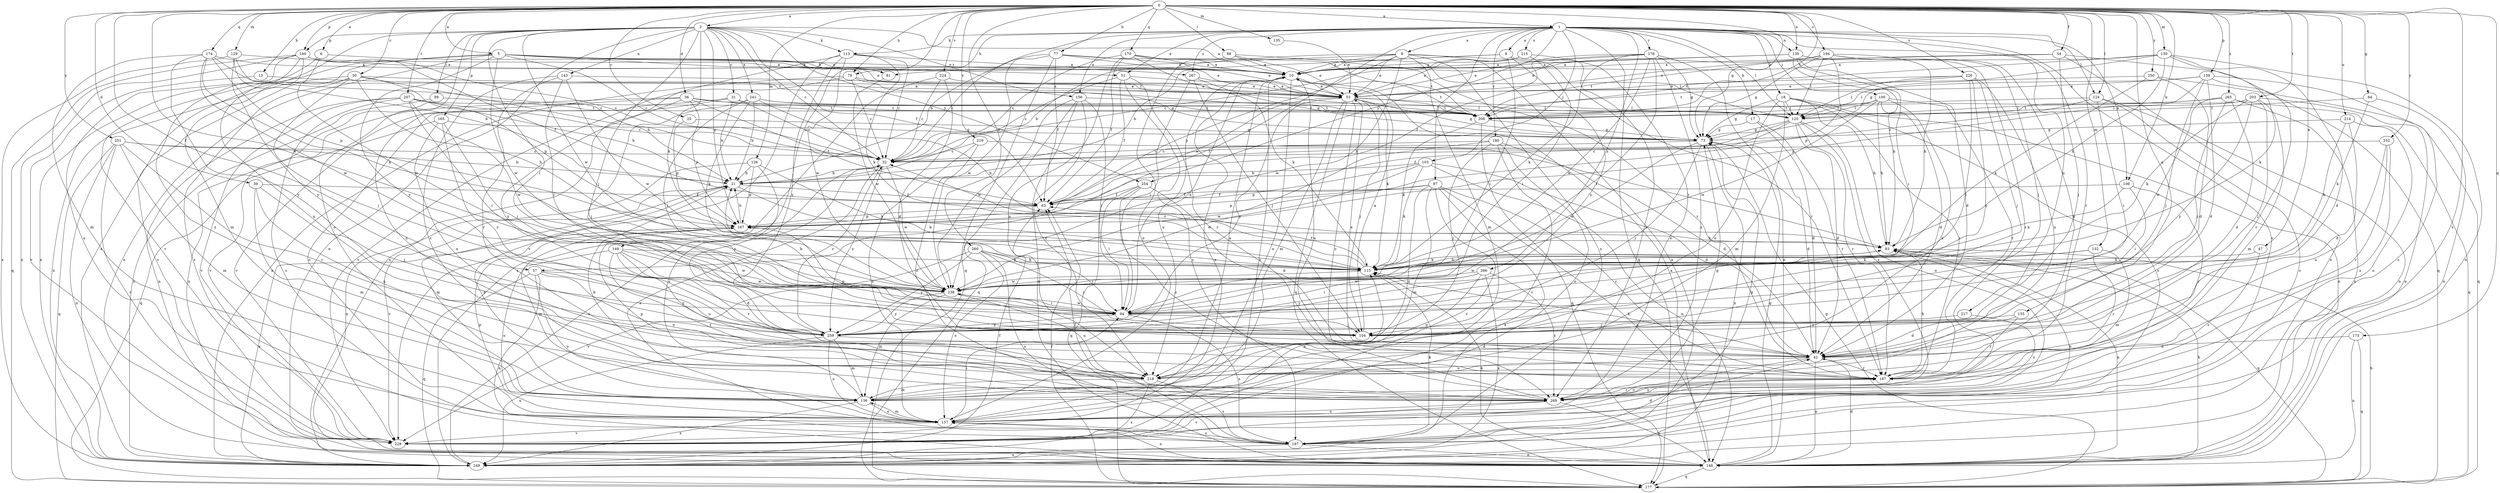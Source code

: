 strict digraph  {
0;
1;
2;
5;
6;
8;
9;
10;
13;
17;
18;
21;
25;
30;
31;
32;
36;
39;
42;
47;
51;
53;
54;
57;
63;
64;
73;
77;
79;
81;
83;
88;
89;
94;
97;
100;
103;
104;
106;
113;
115;
124;
125;
126;
129;
130;
132;
135;
136;
139;
143;
146;
149;
155;
156;
157;
159;
160;
165;
167;
170;
173;
174;
177;
178;
180;
187;
194;
197;
203;
207;
208;
214;
215;
217;
218;
219;
224;
226;
228;
238;
241;
249;
250;
251;
252;
254;
259;
260;
265;
266;
267;
269;
0 -> 1  [label=a];
0 -> 2  [label=a];
0 -> 5  [label=a];
0 -> 6  [label=a];
0 -> 13  [label=b];
0 -> 25  [label=c];
0 -> 30  [label=c];
0 -> 36  [label=d];
0 -> 39  [label=d];
0 -> 47  [label=e];
0 -> 54  [label=f];
0 -> 57  [label=f];
0 -> 64  [label=g];
0 -> 73  [label=g];
0 -> 77  [label=h];
0 -> 79  [label=h];
0 -> 88  [label=i];
0 -> 106  [label=k];
0 -> 124  [label=l];
0 -> 126  [label=m];
0 -> 129  [label=m];
0 -> 130  [label=m];
0 -> 132  [label=m];
0 -> 135  [label=m];
0 -> 139  [label=n];
0 -> 149  [label=o];
0 -> 155  [label=o];
0 -> 159  [label=p];
0 -> 160  [label=p];
0 -> 170  [label=q];
0 -> 173  [label=q];
0 -> 174  [label=q];
0 -> 194  [label=s];
0 -> 197  [label=s];
0 -> 203  [label=t];
0 -> 207  [label=t];
0 -> 208  [label=t];
0 -> 214  [label=u];
0 -> 219  [label=v];
0 -> 224  [label=v];
0 -> 226  [label=v];
0 -> 238  [label=w];
0 -> 250  [label=y];
0 -> 251  [label=y];
0 -> 252  [label=y];
0 -> 260  [label=z];
0 -> 265  [label=z];
1 -> 8  [label=a];
1 -> 9  [label=a];
1 -> 17  [label=b];
1 -> 18  [label=b];
1 -> 21  [label=b];
1 -> 51  [label=e];
1 -> 57  [label=f];
1 -> 79  [label=h];
1 -> 97  [label=j];
1 -> 100  [label=j];
1 -> 103  [label=j];
1 -> 106  [label=k];
1 -> 113  [label=k];
1 -> 124  [label=l];
1 -> 125  [label=l];
1 -> 139  [label=n];
1 -> 156  [label=o];
1 -> 177  [label=q];
1 -> 178  [label=r];
1 -> 180  [label=r];
1 -> 187  [label=r];
1 -> 197  [label=s];
1 -> 215  [label=u];
1 -> 217  [label=u];
1 -> 254  [label=y];
1 -> 266  [label=z];
1 -> 267  [label=z];
2 -> 10  [label=a];
2 -> 31  [label=c];
2 -> 32  [label=c];
2 -> 63  [label=f];
2 -> 89  [label=i];
2 -> 94  [label=i];
2 -> 104  [label=j];
2 -> 113  [label=k];
2 -> 115  [label=k];
2 -> 143  [label=n];
2 -> 146  [label=n];
2 -> 156  [label=o];
2 -> 157  [label=o];
2 -> 160  [label=p];
2 -> 165  [label=p];
2 -> 167  [label=p];
2 -> 238  [label=w];
2 -> 241  [label=x];
2 -> 249  [label=x];
2 -> 254  [label=y];
5 -> 32  [label=c];
5 -> 51  [label=e];
5 -> 53  [label=e];
5 -> 81  [label=h];
5 -> 136  [label=m];
5 -> 146  [label=n];
5 -> 208  [label=t];
5 -> 228  [label=v];
5 -> 238  [label=w];
5 -> 259  [label=y];
5 -> 267  [label=z];
6 -> 10  [label=a];
6 -> 238  [label=w];
6 -> 249  [label=x];
8 -> 10  [label=a];
8 -> 21  [label=b];
8 -> 94  [label=i];
8 -> 259  [label=y];
8 -> 269  [label=z];
9 -> 10  [label=a];
9 -> 21  [label=b];
9 -> 53  [label=e];
9 -> 81  [label=h];
9 -> 136  [label=m];
9 -> 167  [label=p];
9 -> 187  [label=r];
9 -> 197  [label=s];
9 -> 238  [label=w];
9 -> 249  [label=x];
10 -> 53  [label=e];
10 -> 157  [label=o];
10 -> 208  [label=t];
10 -> 218  [label=u];
10 -> 228  [label=v];
13 -> 53  [label=e];
13 -> 228  [label=v];
17 -> 42  [label=d];
17 -> 73  [label=g];
17 -> 187  [label=r];
18 -> 73  [label=g];
18 -> 83  [label=h];
18 -> 125  [label=l];
18 -> 136  [label=m];
18 -> 146  [label=n];
18 -> 187  [label=r];
18 -> 197  [label=s];
18 -> 218  [label=u];
21 -> 63  [label=f];
21 -> 115  [label=k];
21 -> 136  [label=m];
21 -> 228  [label=v];
25 -> 73  [label=g];
25 -> 167  [label=p];
30 -> 21  [label=b];
30 -> 53  [label=e];
30 -> 83  [label=h];
30 -> 104  [label=j];
30 -> 167  [label=p];
30 -> 197  [label=s];
30 -> 228  [label=v];
30 -> 249  [label=x];
31 -> 21  [label=b];
31 -> 32  [label=c];
31 -> 157  [label=o];
31 -> 208  [label=t];
31 -> 228  [label=v];
32 -> 21  [label=b];
32 -> 197  [label=s];
32 -> 238  [label=w];
32 -> 259  [label=y];
36 -> 63  [label=f];
36 -> 125  [label=l];
36 -> 146  [label=n];
36 -> 167  [label=p];
36 -> 208  [label=t];
36 -> 218  [label=u];
36 -> 259  [label=y];
39 -> 63  [label=f];
39 -> 104  [label=j];
39 -> 136  [label=m];
39 -> 218  [label=u];
42 -> 53  [label=e];
42 -> 115  [label=k];
42 -> 146  [label=n];
42 -> 157  [label=o];
42 -> 187  [label=r];
42 -> 218  [label=u];
47 -> 115  [label=k];
47 -> 269  [label=z];
51 -> 32  [label=c];
51 -> 53  [label=e];
51 -> 63  [label=f];
51 -> 187  [label=r];
51 -> 197  [label=s];
53 -> 73  [label=g];
53 -> 104  [label=j];
53 -> 115  [label=k];
53 -> 125  [label=l];
53 -> 136  [label=m];
53 -> 177  [label=q];
53 -> 208  [label=t];
53 -> 259  [label=y];
53 -> 269  [label=z];
54 -> 10  [label=a];
54 -> 53  [label=e];
54 -> 104  [label=j];
54 -> 177  [label=q];
54 -> 249  [label=x];
57 -> 146  [label=n];
57 -> 157  [label=o];
57 -> 177  [label=q];
57 -> 218  [label=u];
57 -> 238  [label=w];
57 -> 259  [label=y];
63 -> 53  [label=e];
63 -> 167  [label=p];
64 -> 115  [label=k];
64 -> 146  [label=n];
64 -> 208  [label=t];
73 -> 32  [label=c];
73 -> 42  [label=d];
73 -> 104  [label=j];
73 -> 238  [label=w];
73 -> 249  [label=x];
77 -> 10  [label=a];
77 -> 32  [label=c];
77 -> 53  [label=e];
77 -> 63  [label=f];
77 -> 125  [label=l];
77 -> 177  [label=q];
77 -> 238  [label=w];
79 -> 32  [label=c];
79 -> 53  [label=e];
79 -> 73  [label=g];
79 -> 228  [label=v];
79 -> 249  [label=x];
81 -> 238  [label=w];
83 -> 115  [label=k];
83 -> 146  [label=n];
83 -> 177  [label=q];
88 -> 10  [label=a];
88 -> 53  [label=e];
88 -> 157  [label=o];
88 -> 187  [label=r];
89 -> 208  [label=t];
89 -> 228  [label=v];
89 -> 249  [label=x];
94 -> 10  [label=a];
94 -> 21  [label=b];
94 -> 104  [label=j];
94 -> 197  [label=s];
94 -> 238  [label=w];
94 -> 259  [label=y];
97 -> 63  [label=f];
97 -> 136  [label=m];
97 -> 146  [label=n];
97 -> 167  [label=p];
97 -> 187  [label=r];
97 -> 218  [label=u];
97 -> 228  [label=v];
97 -> 249  [label=x];
100 -> 42  [label=d];
100 -> 83  [label=h];
100 -> 125  [label=l];
100 -> 187  [label=r];
100 -> 208  [label=t];
100 -> 218  [label=u];
100 -> 238  [label=w];
103 -> 21  [label=b];
103 -> 42  [label=d];
103 -> 115  [label=k];
103 -> 146  [label=n];
103 -> 167  [label=p];
103 -> 238  [label=w];
104 -> 10  [label=a];
104 -> 167  [label=p];
106 -> 63  [label=f];
106 -> 94  [label=i];
106 -> 115  [label=k];
106 -> 187  [label=r];
113 -> 10  [label=a];
113 -> 32  [label=c];
113 -> 115  [label=k];
113 -> 228  [label=v];
113 -> 238  [label=w];
113 -> 249  [label=x];
113 -> 259  [label=y];
115 -> 32  [label=c];
115 -> 63  [label=f];
115 -> 83  [label=h];
115 -> 238  [label=w];
124 -> 32  [label=c];
124 -> 94  [label=i];
124 -> 146  [label=n];
124 -> 197  [label=s];
124 -> 208  [label=t];
125 -> 21  [label=b];
125 -> 42  [label=d];
125 -> 63  [label=f];
125 -> 73  [label=g];
125 -> 157  [label=o];
125 -> 187  [label=r];
125 -> 269  [label=z];
126 -> 21  [label=b];
126 -> 115  [label=k];
126 -> 146  [label=n];
126 -> 167  [label=p];
126 -> 259  [label=y];
129 -> 10  [label=a];
129 -> 21  [label=b];
129 -> 32  [label=c];
129 -> 249  [label=x];
129 -> 259  [label=y];
130 -> 10  [label=a];
130 -> 42  [label=d];
130 -> 73  [label=g];
130 -> 83  [label=h];
130 -> 115  [label=k];
130 -> 146  [label=n];
130 -> 208  [label=t];
132 -> 115  [label=k];
132 -> 136  [label=m];
132 -> 187  [label=r];
132 -> 238  [label=w];
135 -> 53  [label=e];
136 -> 10  [label=a];
136 -> 21  [label=b];
136 -> 32  [label=c];
136 -> 157  [label=o];
136 -> 249  [label=x];
139 -> 10  [label=a];
139 -> 42  [label=d];
139 -> 53  [label=e];
139 -> 83  [label=h];
139 -> 94  [label=i];
139 -> 269  [label=z];
143 -> 53  [label=e];
143 -> 94  [label=i];
143 -> 187  [label=r];
143 -> 238  [label=w];
143 -> 269  [label=z];
146 -> 10  [label=a];
146 -> 42  [label=d];
146 -> 73  [label=g];
146 -> 83  [label=h];
146 -> 115  [label=k];
146 -> 157  [label=o];
146 -> 177  [label=q];
149 -> 42  [label=d];
149 -> 115  [label=k];
149 -> 157  [label=o];
149 -> 187  [label=r];
149 -> 218  [label=u];
149 -> 238  [label=w];
149 -> 269  [label=z];
155 -> 42  [label=d];
155 -> 187  [label=r];
155 -> 259  [label=y];
156 -> 94  [label=i];
156 -> 146  [label=n];
156 -> 177  [label=q];
156 -> 208  [label=t];
156 -> 218  [label=u];
156 -> 238  [label=w];
157 -> 94  [label=i];
157 -> 115  [label=k];
157 -> 136  [label=m];
157 -> 167  [label=p];
157 -> 197  [label=s];
157 -> 228  [label=v];
159 -> 42  [label=d];
159 -> 53  [label=e];
159 -> 104  [label=j];
159 -> 125  [label=l];
159 -> 167  [label=p];
159 -> 187  [label=r];
159 -> 197  [label=s];
160 -> 10  [label=a];
160 -> 32  [label=c];
160 -> 63  [label=f];
160 -> 157  [label=o];
160 -> 177  [label=q];
160 -> 218  [label=u];
160 -> 249  [label=x];
160 -> 269  [label=z];
165 -> 73  [label=g];
165 -> 94  [label=i];
165 -> 177  [label=q];
165 -> 218  [label=u];
165 -> 259  [label=y];
167 -> 21  [label=b];
167 -> 83  [label=h];
167 -> 136  [label=m];
167 -> 249  [label=x];
170 -> 10  [label=a];
170 -> 32  [label=c];
170 -> 53  [label=e];
170 -> 63  [label=f];
170 -> 115  [label=k];
170 -> 208  [label=t];
170 -> 218  [label=u];
173 -> 42  [label=d];
173 -> 146  [label=n];
173 -> 177  [label=q];
174 -> 10  [label=a];
174 -> 115  [label=k];
174 -> 136  [label=m];
174 -> 167  [label=p];
174 -> 208  [label=t];
174 -> 238  [label=w];
174 -> 259  [label=y];
177 -> 63  [label=f];
177 -> 73  [label=g];
177 -> 83  [label=h];
178 -> 10  [label=a];
178 -> 53  [label=e];
178 -> 63  [label=f];
178 -> 73  [label=g];
178 -> 94  [label=i];
178 -> 115  [label=k];
178 -> 146  [label=n];
178 -> 238  [label=w];
178 -> 269  [label=z];
180 -> 32  [label=c];
180 -> 42  [label=d];
180 -> 104  [label=j];
180 -> 157  [label=o];
180 -> 228  [label=v];
180 -> 238  [label=w];
187 -> 83  [label=h];
187 -> 269  [label=z];
194 -> 10  [label=a];
194 -> 73  [label=g];
194 -> 83  [label=h];
194 -> 104  [label=j];
194 -> 125  [label=l];
194 -> 167  [label=p];
194 -> 208  [label=t];
194 -> 218  [label=u];
197 -> 63  [label=f];
197 -> 73  [label=g];
197 -> 115  [label=k];
197 -> 146  [label=n];
197 -> 249  [label=x];
203 -> 104  [label=j];
203 -> 115  [label=k];
203 -> 125  [label=l];
203 -> 136  [label=m];
203 -> 146  [label=n];
203 -> 208  [label=t];
203 -> 259  [label=y];
207 -> 21  [label=b];
207 -> 32  [label=c];
207 -> 94  [label=i];
207 -> 125  [label=l];
207 -> 146  [label=n];
207 -> 197  [label=s];
207 -> 228  [label=v];
207 -> 238  [label=w];
208 -> 73  [label=g];
208 -> 115  [label=k];
208 -> 177  [label=q];
214 -> 42  [label=d];
214 -> 73  [label=g];
214 -> 115  [label=k];
214 -> 157  [label=o];
215 -> 10  [label=a];
215 -> 32  [label=c];
215 -> 53  [label=e];
215 -> 94  [label=i];
215 -> 157  [label=o];
217 -> 104  [label=j];
217 -> 269  [label=z];
218 -> 136  [label=m];
218 -> 197  [label=s];
218 -> 249  [label=x];
219 -> 32  [label=c];
219 -> 83  [label=h];
219 -> 157  [label=o];
219 -> 269  [label=z];
224 -> 32  [label=c];
224 -> 42  [label=d];
224 -> 53  [label=e];
224 -> 249  [label=x];
226 -> 53  [label=e];
226 -> 94  [label=i];
226 -> 104  [label=j];
226 -> 125  [label=l];
226 -> 208  [label=t];
226 -> 218  [label=u];
226 -> 259  [label=y];
228 -> 10  [label=a];
228 -> 42  [label=d];
228 -> 83  [label=h];
238 -> 94  [label=i];
238 -> 136  [label=m];
238 -> 218  [label=u];
238 -> 259  [label=y];
241 -> 21  [label=b];
241 -> 83  [label=h];
241 -> 94  [label=i];
241 -> 104  [label=j];
241 -> 115  [label=k];
241 -> 125  [label=l];
241 -> 208  [label=t];
249 -> 32  [label=c];
249 -> 63  [label=f];
250 -> 42  [label=d];
250 -> 53  [label=e];
250 -> 115  [label=k];
250 -> 177  [label=q];
251 -> 21  [label=b];
251 -> 32  [label=c];
251 -> 136  [label=m];
251 -> 146  [label=n];
251 -> 177  [label=q];
251 -> 187  [label=r];
251 -> 228  [label=v];
252 -> 32  [label=c];
252 -> 187  [label=r];
252 -> 218  [label=u];
252 -> 269  [label=z];
254 -> 42  [label=d];
254 -> 63  [label=f];
254 -> 94  [label=i];
254 -> 177  [label=q];
254 -> 269  [label=z];
259 -> 32  [label=c];
259 -> 42  [label=d];
259 -> 136  [label=m];
259 -> 157  [label=o];
259 -> 249  [label=x];
260 -> 94  [label=i];
260 -> 104  [label=j];
260 -> 115  [label=k];
260 -> 157  [label=o];
260 -> 197  [label=s];
260 -> 228  [label=v];
260 -> 259  [label=y];
265 -> 42  [label=d];
265 -> 104  [label=j];
265 -> 125  [label=l];
265 -> 177  [label=q];
265 -> 208  [label=t];
265 -> 238  [label=w];
265 -> 249  [label=x];
266 -> 94  [label=i];
266 -> 218  [label=u];
266 -> 238  [label=w];
266 -> 249  [label=x];
266 -> 259  [label=y];
266 -> 269  [label=z];
267 -> 53  [label=e];
267 -> 73  [label=g];
267 -> 94  [label=i];
267 -> 104  [label=j];
269 -> 10  [label=a];
269 -> 21  [label=b];
269 -> 73  [label=g];
269 -> 146  [label=n];
269 -> 157  [label=o];
269 -> 167  [label=p];
269 -> 187  [label=r];
269 -> 228  [label=v];
}
